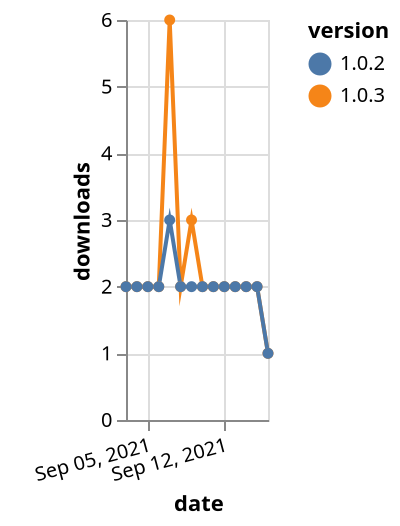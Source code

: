 {"$schema": "https://vega.github.io/schema/vega-lite/v5.json", "description": "A simple bar chart with embedded data.", "data": {"values": [{"date": "2021-09-03", "total": 684, "delta": 2, "version": "1.0.3"}, {"date": "2021-09-04", "total": 686, "delta": 2, "version": "1.0.3"}, {"date": "2021-09-05", "total": 688, "delta": 2, "version": "1.0.3"}, {"date": "2021-09-06", "total": 690, "delta": 2, "version": "1.0.3"}, {"date": "2021-09-07", "total": 696, "delta": 6, "version": "1.0.3"}, {"date": "2021-09-08", "total": 698, "delta": 2, "version": "1.0.3"}, {"date": "2021-09-09", "total": 701, "delta": 3, "version": "1.0.3"}, {"date": "2021-09-10", "total": 703, "delta": 2, "version": "1.0.3"}, {"date": "2021-09-11", "total": 705, "delta": 2, "version": "1.0.3"}, {"date": "2021-09-12", "total": 707, "delta": 2, "version": "1.0.3"}, {"date": "2021-09-13", "total": 709, "delta": 2, "version": "1.0.3"}, {"date": "2021-09-14", "total": 711, "delta": 2, "version": "1.0.3"}, {"date": "2021-09-15", "total": 713, "delta": 2, "version": "1.0.3"}, {"date": "2021-09-16", "total": 714, "delta": 1, "version": "1.0.3"}, {"date": "2021-09-03", "total": 634, "delta": 2, "version": "1.0.2"}, {"date": "2021-09-04", "total": 636, "delta": 2, "version": "1.0.2"}, {"date": "2021-09-05", "total": 638, "delta": 2, "version": "1.0.2"}, {"date": "2021-09-06", "total": 640, "delta": 2, "version": "1.0.2"}, {"date": "2021-09-07", "total": 643, "delta": 3, "version": "1.0.2"}, {"date": "2021-09-08", "total": 645, "delta": 2, "version": "1.0.2"}, {"date": "2021-09-09", "total": 647, "delta": 2, "version": "1.0.2"}, {"date": "2021-09-10", "total": 649, "delta": 2, "version": "1.0.2"}, {"date": "2021-09-11", "total": 651, "delta": 2, "version": "1.0.2"}, {"date": "2021-09-12", "total": 653, "delta": 2, "version": "1.0.2"}, {"date": "2021-09-13", "total": 655, "delta": 2, "version": "1.0.2"}, {"date": "2021-09-14", "total": 657, "delta": 2, "version": "1.0.2"}, {"date": "2021-09-15", "total": 659, "delta": 2, "version": "1.0.2"}, {"date": "2021-09-16", "total": 660, "delta": 1, "version": "1.0.2"}]}, "width": "container", "mark": {"type": "line", "point": {"filled": true}}, "encoding": {"x": {"field": "date", "type": "temporal", "timeUnit": "yearmonthdate", "title": "date", "axis": {"labelAngle": -15}}, "y": {"field": "delta", "type": "quantitative", "title": "downloads"}, "color": {"field": "version", "type": "nominal"}, "tooltip": {"field": "delta"}}}